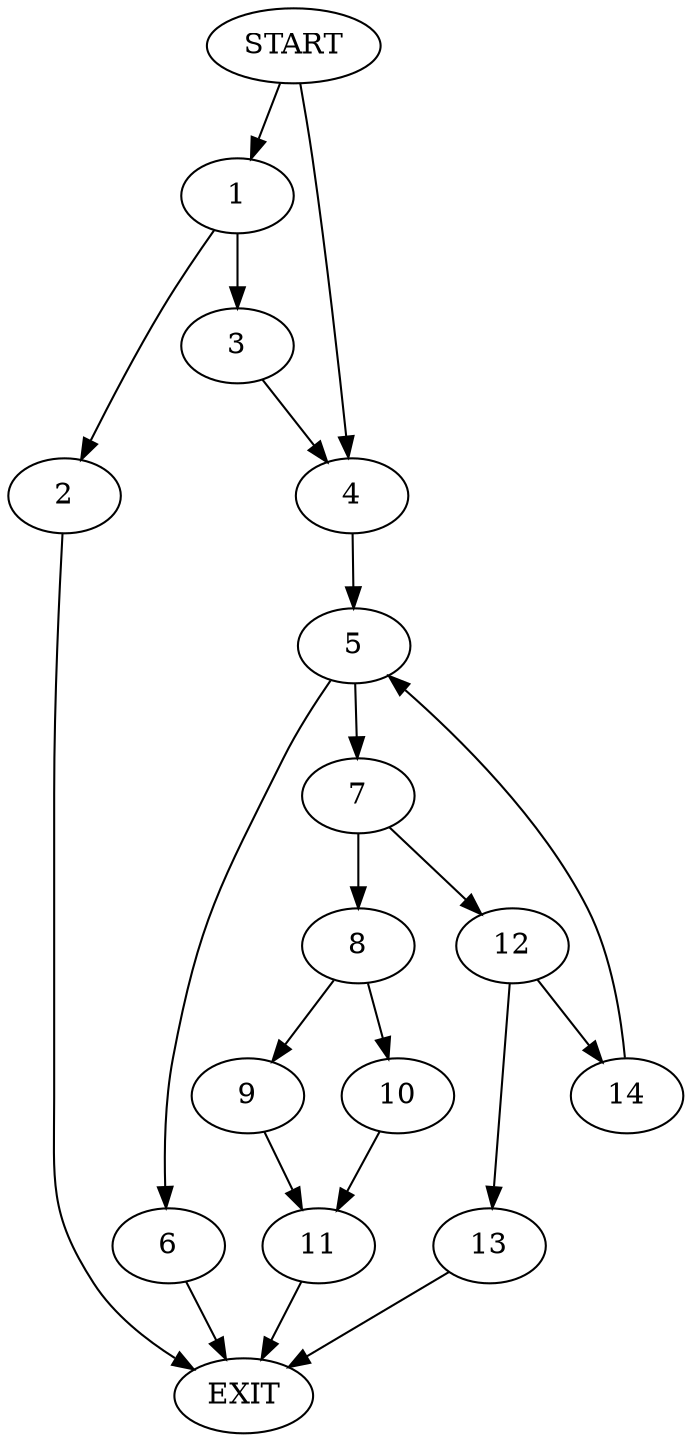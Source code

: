 digraph { 
0 [label="START"];
1;
2;
3;
4;
5;
6;
7;
8;
9;
10;
11;
12;
13;
14;
15[label="EXIT"];
0 -> 1;
0 -> 4;
1 -> 2;
1 -> 3;
2 -> 15;
3 -> 4;
4 -> 5;
5 -> 6;
5 -> 7;
6 -> 15;
7 -> 8;
7 -> 12;
8 -> 9;
8 -> 10;
9 -> 11;
10 -> 11;
11 -> 15;
12 -> 14;
12 -> 13;
13 -> 15;
14 -> 5;
}